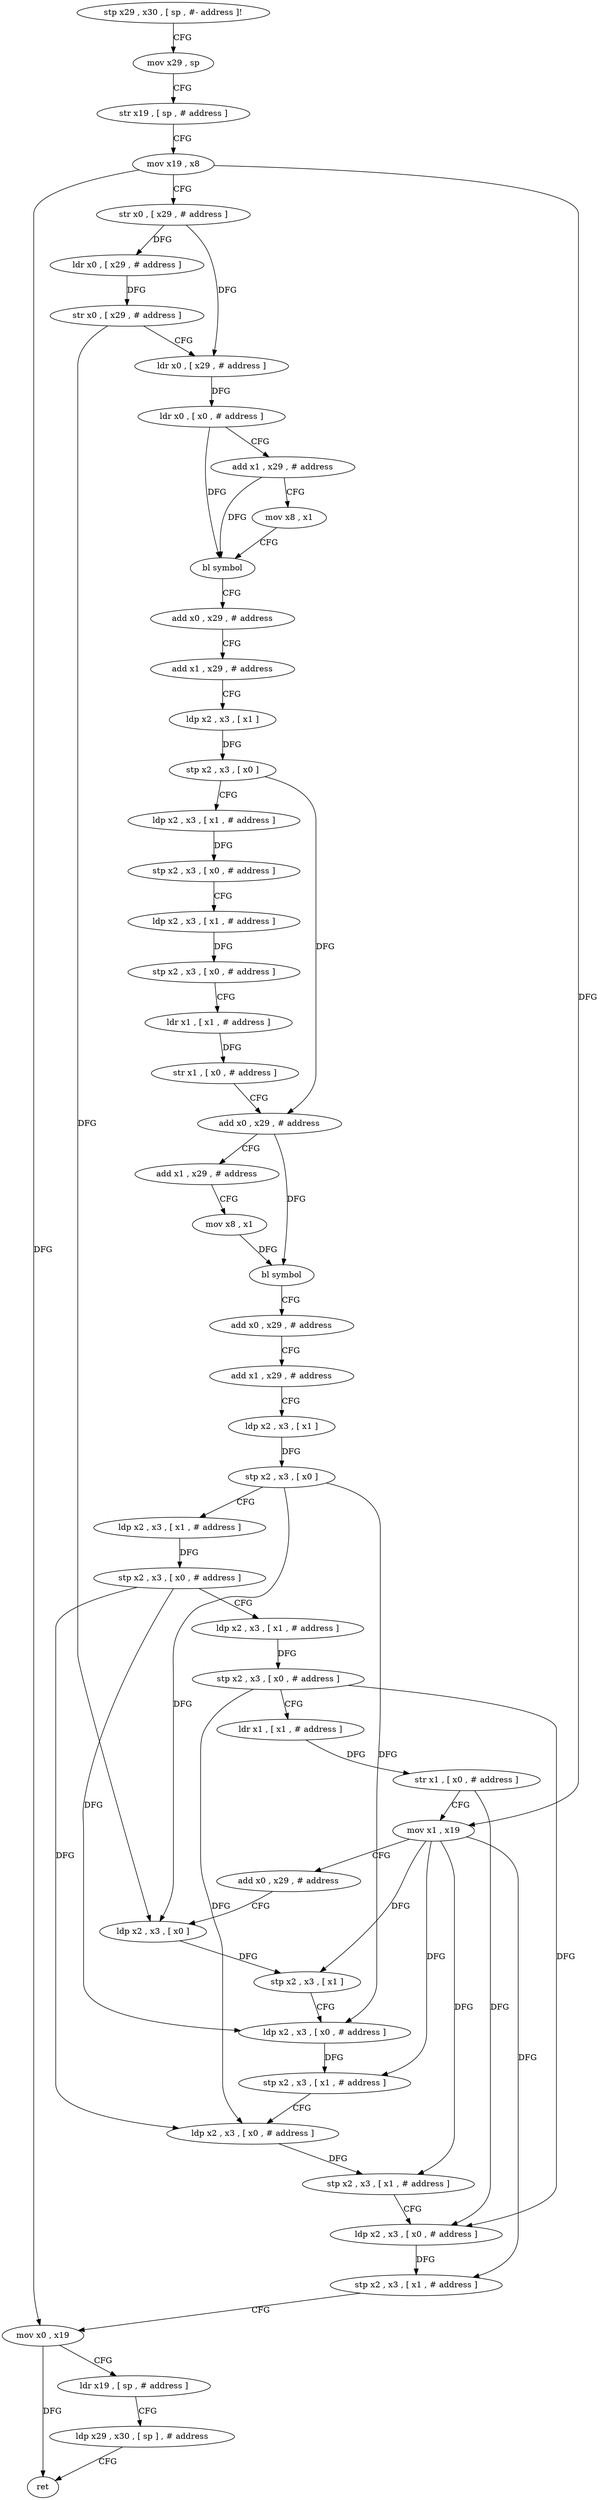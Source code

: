 digraph "func" {
"83100" [label = "stp x29 , x30 , [ sp , #- address ]!" ]
"83104" [label = "mov x29 , sp" ]
"83108" [label = "str x19 , [ sp , # address ]" ]
"83112" [label = "mov x19 , x8" ]
"83116" [label = "str x0 , [ x29 , # address ]" ]
"83120" [label = "ldr x0 , [ x29 , # address ]" ]
"83124" [label = "str x0 , [ x29 , # address ]" ]
"83128" [label = "ldr x0 , [ x29 , # address ]" ]
"83132" [label = "ldr x0 , [ x0 , # address ]" ]
"83136" [label = "add x1 , x29 , # address" ]
"83140" [label = "mov x8 , x1" ]
"83144" [label = "bl symbol" ]
"83148" [label = "add x0 , x29 , # address" ]
"83152" [label = "add x1 , x29 , # address" ]
"83156" [label = "ldp x2 , x3 , [ x1 ]" ]
"83160" [label = "stp x2 , x3 , [ x0 ]" ]
"83164" [label = "ldp x2 , x3 , [ x1 , # address ]" ]
"83168" [label = "stp x2 , x3 , [ x0 , # address ]" ]
"83172" [label = "ldp x2 , x3 , [ x1 , # address ]" ]
"83176" [label = "stp x2 , x3 , [ x0 , # address ]" ]
"83180" [label = "ldr x1 , [ x1 , # address ]" ]
"83184" [label = "str x1 , [ x0 , # address ]" ]
"83188" [label = "add x0 , x29 , # address" ]
"83192" [label = "add x1 , x29 , # address" ]
"83196" [label = "mov x8 , x1" ]
"83200" [label = "bl symbol" ]
"83204" [label = "add x0 , x29 , # address" ]
"83208" [label = "add x1 , x29 , # address" ]
"83212" [label = "ldp x2 , x3 , [ x1 ]" ]
"83216" [label = "stp x2 , x3 , [ x0 ]" ]
"83220" [label = "ldp x2 , x3 , [ x1 , # address ]" ]
"83224" [label = "stp x2 , x3 , [ x0 , # address ]" ]
"83228" [label = "ldp x2 , x3 , [ x1 , # address ]" ]
"83232" [label = "stp x2 , x3 , [ x0 , # address ]" ]
"83236" [label = "ldr x1 , [ x1 , # address ]" ]
"83240" [label = "str x1 , [ x0 , # address ]" ]
"83244" [label = "mov x1 , x19" ]
"83248" [label = "add x0 , x29 , # address" ]
"83252" [label = "ldp x2 , x3 , [ x0 ]" ]
"83256" [label = "stp x2 , x3 , [ x1 ]" ]
"83260" [label = "ldp x2 , x3 , [ x0 , # address ]" ]
"83264" [label = "stp x2 , x3 , [ x1 , # address ]" ]
"83268" [label = "ldp x2 , x3 , [ x0 , # address ]" ]
"83272" [label = "stp x2 , x3 , [ x1 , # address ]" ]
"83276" [label = "ldp x2 , x3 , [ x0 , # address ]" ]
"83280" [label = "stp x2 , x3 , [ x1 , # address ]" ]
"83284" [label = "mov x0 , x19" ]
"83288" [label = "ldr x19 , [ sp , # address ]" ]
"83292" [label = "ldp x29 , x30 , [ sp ] , # address" ]
"83296" [label = "ret" ]
"83100" -> "83104" [ label = "CFG" ]
"83104" -> "83108" [ label = "CFG" ]
"83108" -> "83112" [ label = "CFG" ]
"83112" -> "83116" [ label = "CFG" ]
"83112" -> "83244" [ label = "DFG" ]
"83112" -> "83284" [ label = "DFG" ]
"83116" -> "83120" [ label = "DFG" ]
"83116" -> "83128" [ label = "DFG" ]
"83120" -> "83124" [ label = "DFG" ]
"83124" -> "83128" [ label = "CFG" ]
"83124" -> "83252" [ label = "DFG" ]
"83128" -> "83132" [ label = "DFG" ]
"83132" -> "83136" [ label = "CFG" ]
"83132" -> "83144" [ label = "DFG" ]
"83136" -> "83140" [ label = "CFG" ]
"83136" -> "83144" [ label = "DFG" ]
"83140" -> "83144" [ label = "CFG" ]
"83144" -> "83148" [ label = "CFG" ]
"83148" -> "83152" [ label = "CFG" ]
"83152" -> "83156" [ label = "CFG" ]
"83156" -> "83160" [ label = "DFG" ]
"83160" -> "83164" [ label = "CFG" ]
"83160" -> "83188" [ label = "DFG" ]
"83164" -> "83168" [ label = "DFG" ]
"83168" -> "83172" [ label = "CFG" ]
"83172" -> "83176" [ label = "DFG" ]
"83176" -> "83180" [ label = "CFG" ]
"83180" -> "83184" [ label = "DFG" ]
"83184" -> "83188" [ label = "CFG" ]
"83188" -> "83192" [ label = "CFG" ]
"83188" -> "83200" [ label = "DFG" ]
"83192" -> "83196" [ label = "CFG" ]
"83196" -> "83200" [ label = "DFG" ]
"83200" -> "83204" [ label = "CFG" ]
"83204" -> "83208" [ label = "CFG" ]
"83208" -> "83212" [ label = "CFG" ]
"83212" -> "83216" [ label = "DFG" ]
"83216" -> "83220" [ label = "CFG" ]
"83216" -> "83252" [ label = "DFG" ]
"83216" -> "83260" [ label = "DFG" ]
"83220" -> "83224" [ label = "DFG" ]
"83224" -> "83228" [ label = "CFG" ]
"83224" -> "83260" [ label = "DFG" ]
"83224" -> "83268" [ label = "DFG" ]
"83228" -> "83232" [ label = "DFG" ]
"83232" -> "83236" [ label = "CFG" ]
"83232" -> "83268" [ label = "DFG" ]
"83232" -> "83276" [ label = "DFG" ]
"83236" -> "83240" [ label = "DFG" ]
"83240" -> "83244" [ label = "CFG" ]
"83240" -> "83276" [ label = "DFG" ]
"83244" -> "83248" [ label = "CFG" ]
"83244" -> "83256" [ label = "DFG" ]
"83244" -> "83264" [ label = "DFG" ]
"83244" -> "83272" [ label = "DFG" ]
"83244" -> "83280" [ label = "DFG" ]
"83248" -> "83252" [ label = "CFG" ]
"83252" -> "83256" [ label = "DFG" ]
"83256" -> "83260" [ label = "CFG" ]
"83260" -> "83264" [ label = "DFG" ]
"83264" -> "83268" [ label = "CFG" ]
"83268" -> "83272" [ label = "DFG" ]
"83272" -> "83276" [ label = "CFG" ]
"83276" -> "83280" [ label = "DFG" ]
"83280" -> "83284" [ label = "CFG" ]
"83284" -> "83288" [ label = "CFG" ]
"83284" -> "83296" [ label = "DFG" ]
"83288" -> "83292" [ label = "CFG" ]
"83292" -> "83296" [ label = "CFG" ]
}
